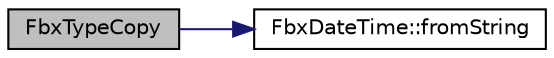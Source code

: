 digraph "FbxTypeCopy"
{
  edge [fontname="Helvetica",fontsize="10",labelfontname="Helvetica",labelfontsize="10"];
  node [fontname="Helvetica",fontsize="10",shape=record];
  rankdir="LR";
  Node873 [label="FbxTypeCopy",height=0.2,width=0.4,color="black", fillcolor="grey75", style="filled", fontcolor="black"];
  Node873 -> Node874 [color="midnightblue",fontsize="10",style="solid",fontname="Helvetica"];
  Node874 [label="FbxDateTime::fromString",height=0.2,width=0.4,color="black", fillcolor="white", style="filled",URL="$class_fbx_date_time.html#ad1139b0ea8be739b38956076c5bfd367"];
}
